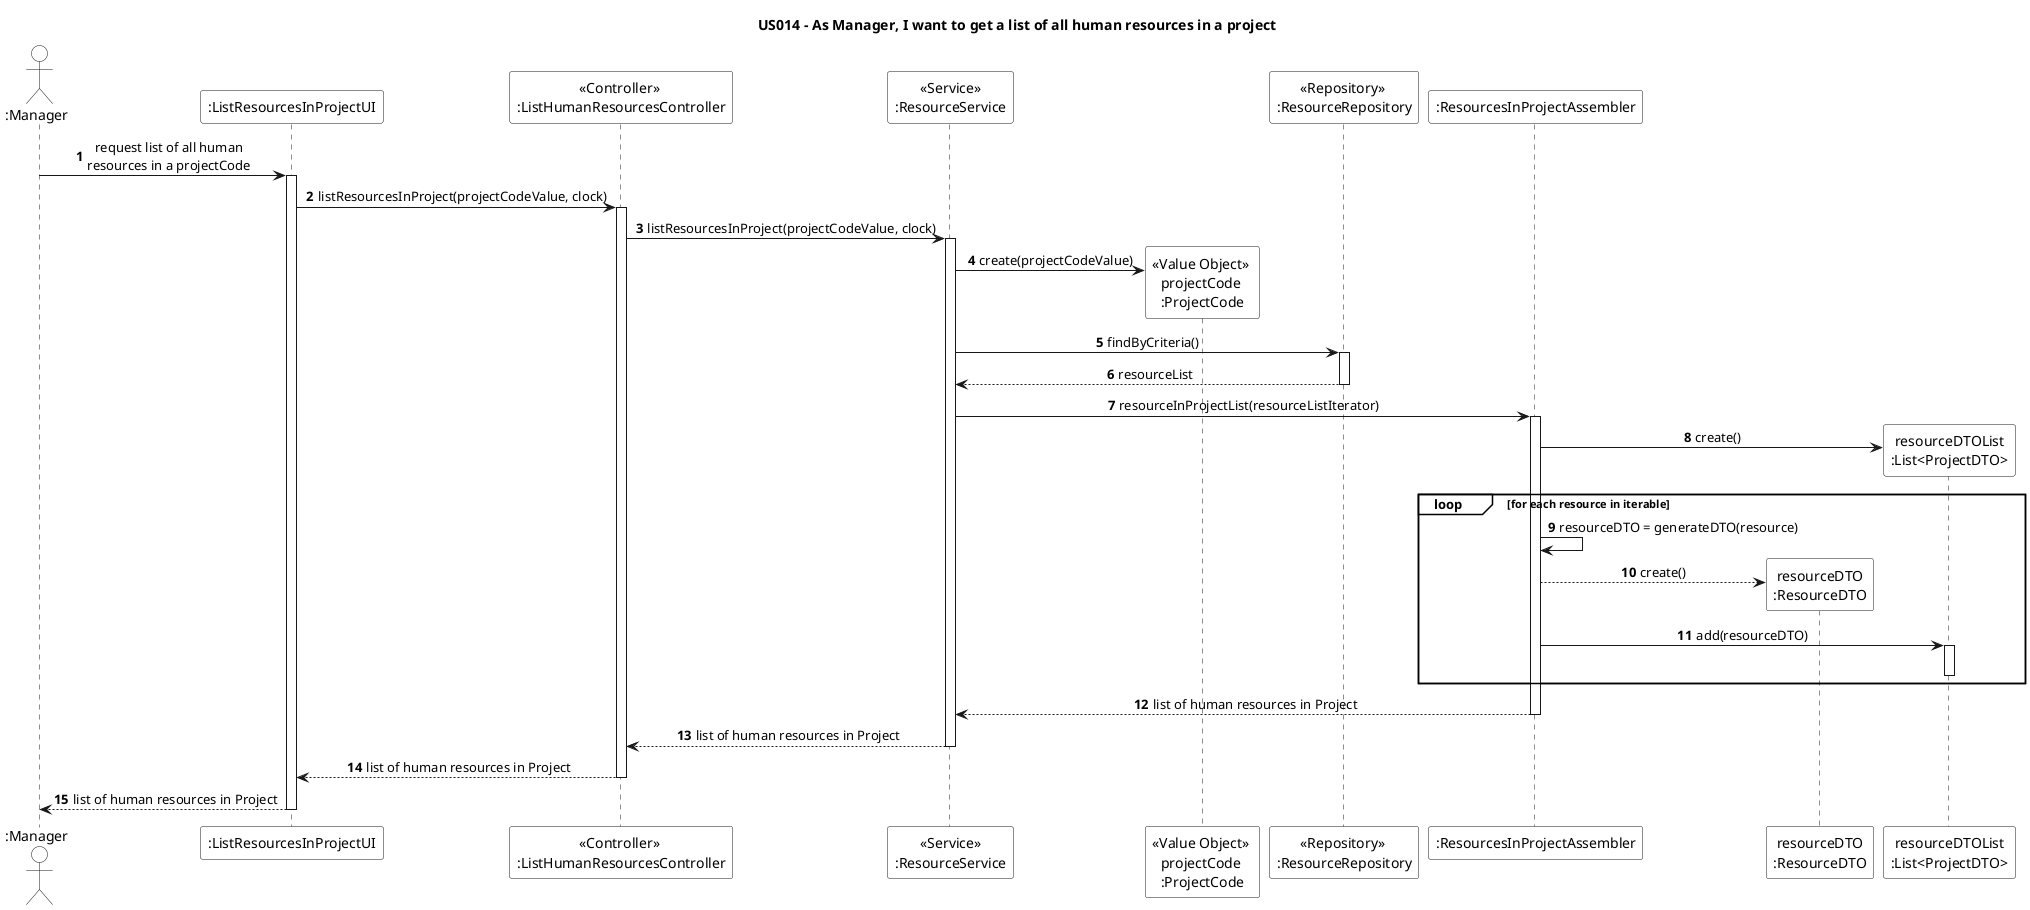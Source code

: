 @startuml

skinparam sequenceMessageAlign center
skinparam actorBackgroundColor white
skinparam participantBackgroundColor white
skinparam sequenceReferenceBackgroundColor white
skinparam sequenceReferenceHeaderBackgroundColor white
skinparam sequenceGroupBackgroundColor white

autonumber

title US014 - As Manager, I want to get a list of all human resources in a project

actor ":Manager" as Manager

participant ":ListResourcesInProjectUI" as UI
participant "<<Controller>> \n:ListHumanResourcesController" as controller
participant "<<Service>>\n:ResourceService" as service
participant "<<Value Object>> \nprojectCode \n:ProjectCode" as projectCode
participant "<<Repository>> \n:ResourceRepository" as repository
participant ":ResourcesInProjectAssembler" as assembler
participant "resourceDTO\n:ResourceDTO" as resourceDTO
participant "resourceDTOList\n:List<ProjectDTO>" as resourceDTOList

Manager -> UI++ : request list of all human\nresources in a projectCode

UI -> controller++ : listResourcesInProject(projectCodeValue, clock)
controller -> service++: listResourcesInProject(projectCodeValue, clock)
    create projectCode
    service -> projectCode: create(projectCodeValue)

    service -> repository++: findByCriteria()
    return resourceList

    service -> assembler++ : resourceInProjectList(resourceListIterator)

    create resourceDTOList
        assembler -> resourceDTOList: create()

        loop for each resource in iterable

        assembler -> assembler: resourceDTO = generateDTO(resource)
        create resourceDTO
        assembler --> resourceDTO: create()


        assembler -> resourceDTOList: add(resourceDTO)
        activate resourceDTOList
        deactivate resourceDTOList
        end

return list of human resources in Project
return list of human resources in Project
return list of human resources in Project
return list of human resources in Project




@enduml